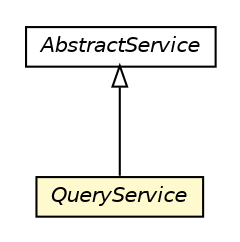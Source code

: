 #!/usr/local/bin/dot
#
# Class diagram 
# Generated by UMLGraph version 5.1 (http://www.umlgraph.org/)
#

digraph G {
	edge [fontname="Helvetica",fontsize=10,labelfontname="Helvetica",labelfontsize=10];
	node [fontname="Helvetica",fontsize=10,shape=plaintext];
	nodesep=0.25;
	ranksep=0.5;
	// org.universAAL.kinect.adapter.serviceBus.QueryService
	c8478621 [label=<<table title="org.universAAL.kinect.adapter.serviceBus.QueryService" border="0" cellborder="1" cellspacing="0" cellpadding="2" port="p" bgcolor="lemonChiffon" href="./QueryService.html">
		<tr><td><table border="0" cellspacing="0" cellpadding="1">
<tr><td align="center" balign="center"><font face="Helvetica-Oblique"> QueryService </font></td></tr>
		</table></td></tr>
		</table>>, fontname="Helvetica", fontcolor="black", fontsize=10.0];
	// org.universAAL.kinect.adapter.serviceBus.AbstractService
	c8478623 [label=<<table title="org.universAAL.kinect.adapter.serviceBus.AbstractService" border="0" cellborder="1" cellspacing="0" cellpadding="2" port="p" href="./AbstractService.html">
		<tr><td><table border="0" cellspacing="0" cellpadding="1">
<tr><td align="center" balign="center"><font face="Helvetica-Oblique"> AbstractService </font></td></tr>
		</table></td></tr>
		</table>>, fontname="Helvetica", fontcolor="black", fontsize=10.0];
	//org.universAAL.kinect.adapter.serviceBus.QueryService extends org.universAAL.kinect.adapter.serviceBus.AbstractService
	c8478623:p -> c8478621:p [dir=back,arrowtail=empty];
}


